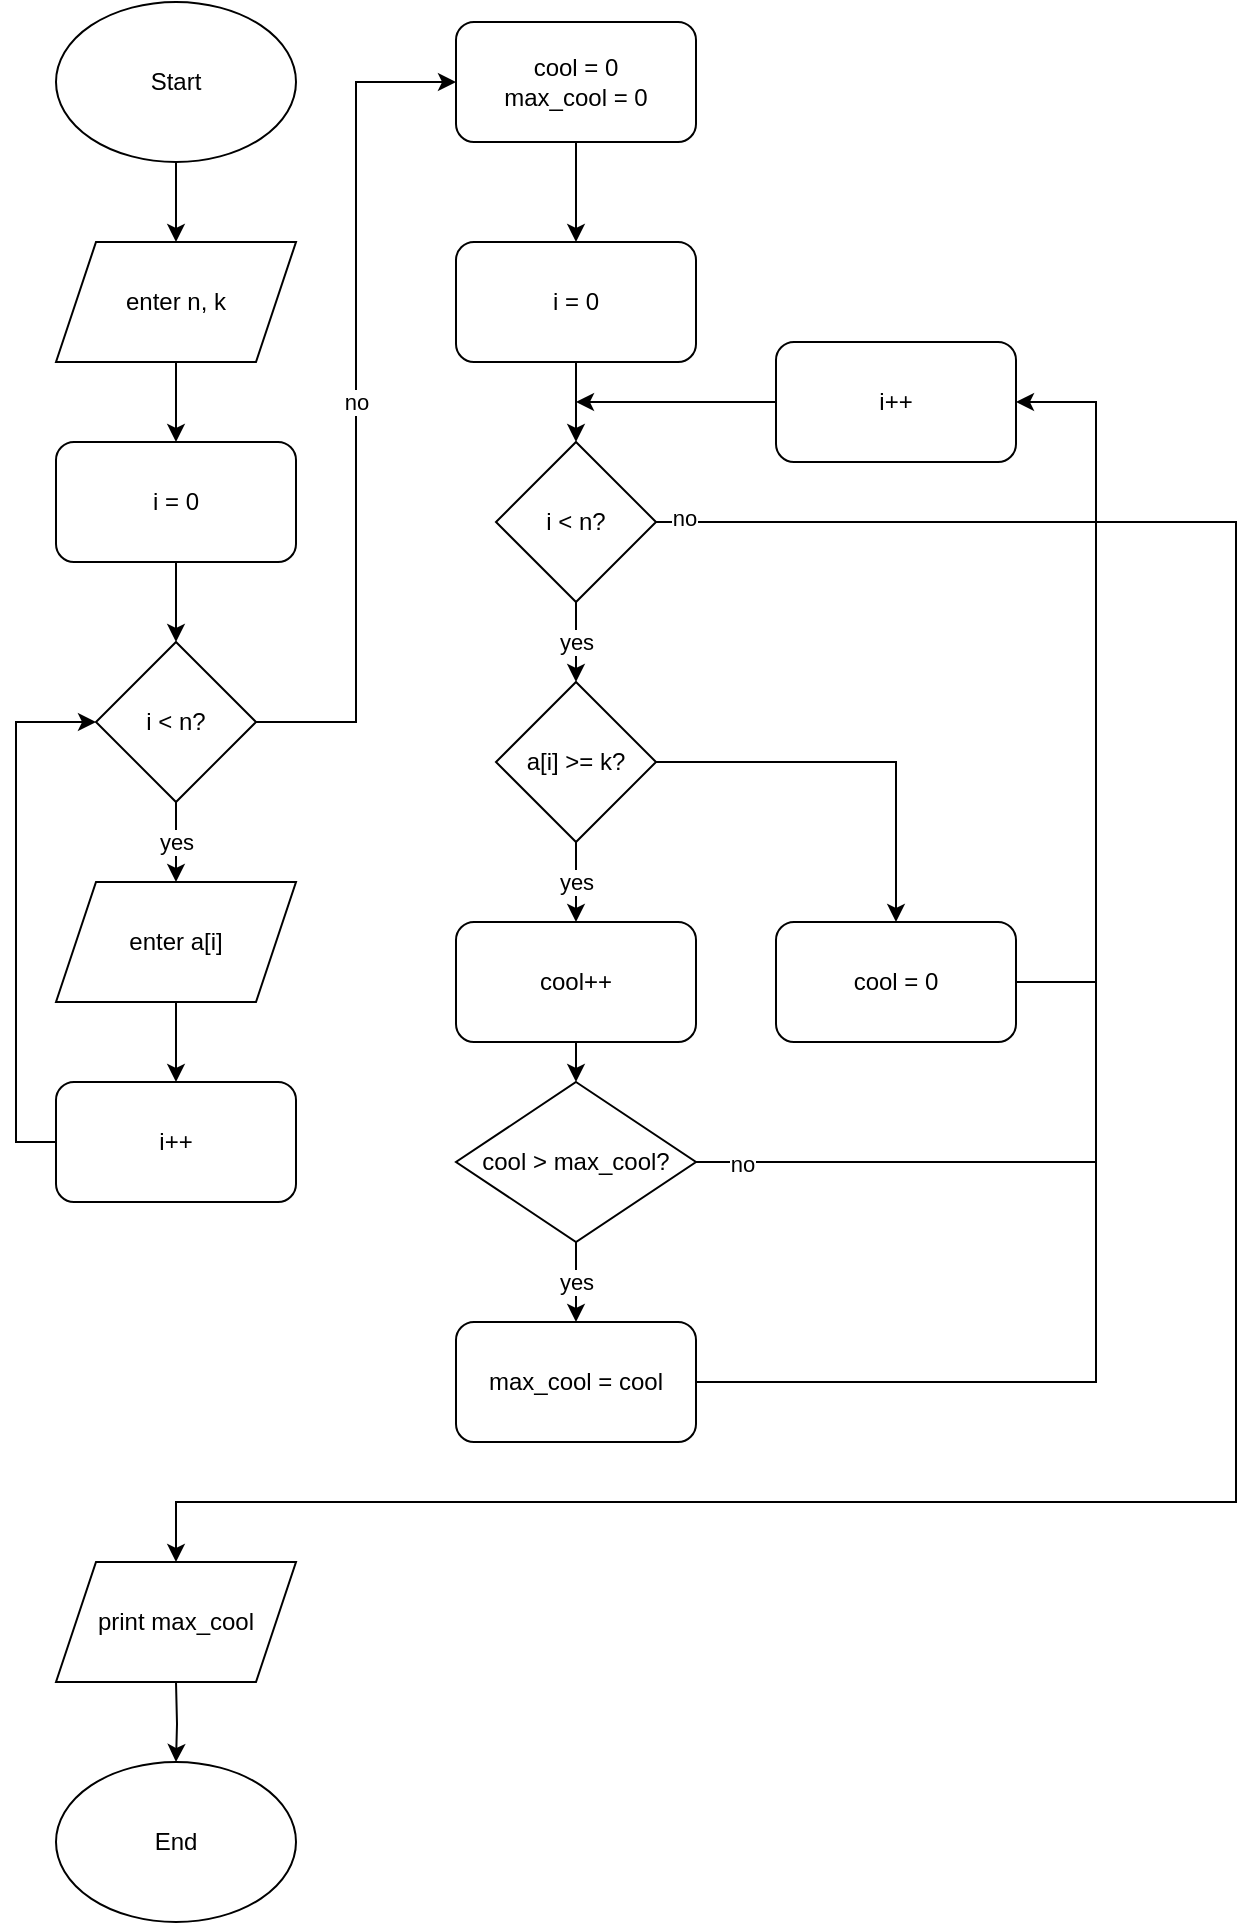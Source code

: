 <mxfile version="24.8.4">
  <diagram name="Page-1" id="I1ZIUi8mSxsxoO9wPNZH">
    <mxGraphModel dx="1658" dy="835" grid="1" gridSize="10" guides="1" tooltips="1" connect="1" arrows="1" fold="1" page="1" pageScale="1" pageWidth="1000" pageHeight="1000" math="0" shadow="0">
      <root>
        <mxCell id="0" />
        <mxCell id="1" parent="0" />
        <mxCell id="vielIPxmUZmTdx7i_PGs-2" value="Start" style="ellipse;whiteSpace=wrap;html=1;" vertex="1" parent="1">
          <mxGeometry x="80" width="120" height="80" as="geometry" />
        </mxCell>
        <mxCell id="vielIPxmUZmTdx7i_PGs-17" value="End" style="ellipse;whiteSpace=wrap;html=1;" vertex="1" parent="1">
          <mxGeometry x="80" y="880" width="120" height="80" as="geometry" />
        </mxCell>
        <mxCell id="vielIPxmUZmTdx7i_PGs-32" value="" style="endArrow=classic;html=1;rounded=0;exitX=0.5;exitY=1;exitDx=0;exitDy=0;" edge="1" parent="1" source="vielIPxmUZmTdx7i_PGs-2">
          <mxGeometry width="50" height="50" relative="1" as="geometry">
            <mxPoint x="160" y="130" as="sourcePoint" />
            <mxPoint x="140" y="120" as="targetPoint" />
          </mxGeometry>
        </mxCell>
        <mxCell id="vielIPxmUZmTdx7i_PGs-107" style="edgeStyle=orthogonalEdgeStyle;rounded=0;orthogonalLoop=1;jettySize=auto;html=1;exitX=0.5;exitY=1;exitDx=0;exitDy=0;entryX=0.5;entryY=0;entryDx=0;entryDy=0;" edge="1" parent="1" target="vielIPxmUZmTdx7i_PGs-17">
          <mxGeometry relative="1" as="geometry">
            <mxPoint x="140" y="840" as="sourcePoint" />
          </mxGeometry>
        </mxCell>
        <mxCell id="vielIPxmUZmTdx7i_PGs-119" style="edgeStyle=orthogonalEdgeStyle;rounded=0;orthogonalLoop=1;jettySize=auto;html=1;exitX=0.5;exitY=1;exitDx=0;exitDy=0;entryX=0.5;entryY=0;entryDx=0;entryDy=0;" edge="1" parent="1" source="vielIPxmUZmTdx7i_PGs-109" target="vielIPxmUZmTdx7i_PGs-110">
          <mxGeometry relative="1" as="geometry" />
        </mxCell>
        <mxCell id="vielIPxmUZmTdx7i_PGs-109" value="enter n, k" style="shape=parallelogram;perimeter=parallelogramPerimeter;whiteSpace=wrap;html=1;fixedSize=1;" vertex="1" parent="1">
          <mxGeometry x="80" y="120" width="120" height="60" as="geometry" />
        </mxCell>
        <mxCell id="vielIPxmUZmTdx7i_PGs-117" style="edgeStyle=orthogonalEdgeStyle;rounded=0;orthogonalLoop=1;jettySize=auto;html=1;exitX=0.5;exitY=1;exitDx=0;exitDy=0;entryX=0.5;entryY=0;entryDx=0;entryDy=0;" edge="1" parent="1" source="vielIPxmUZmTdx7i_PGs-110" target="vielIPxmUZmTdx7i_PGs-111">
          <mxGeometry relative="1" as="geometry" />
        </mxCell>
        <mxCell id="vielIPxmUZmTdx7i_PGs-110" value="i = 0" style="rounded=1;whiteSpace=wrap;html=1;" vertex="1" parent="1">
          <mxGeometry x="80" y="220" width="120" height="60" as="geometry" />
        </mxCell>
        <mxCell id="vielIPxmUZmTdx7i_PGs-115" value="yes" style="edgeStyle=orthogonalEdgeStyle;rounded=0;orthogonalLoop=1;jettySize=auto;html=1;exitX=0.5;exitY=1;exitDx=0;exitDy=0;entryX=0.5;entryY=0;entryDx=0;entryDy=0;" edge="1" parent="1" source="vielIPxmUZmTdx7i_PGs-111" target="vielIPxmUZmTdx7i_PGs-112">
          <mxGeometry relative="1" as="geometry" />
        </mxCell>
        <mxCell id="vielIPxmUZmTdx7i_PGs-120" value="no" style="edgeStyle=orthogonalEdgeStyle;rounded=0;orthogonalLoop=1;jettySize=auto;html=1;exitX=1;exitY=0.5;exitDx=0;exitDy=0;entryX=0;entryY=0.5;entryDx=0;entryDy=0;" edge="1" parent="1" source="vielIPxmUZmTdx7i_PGs-111" target="vielIPxmUZmTdx7i_PGs-118">
          <mxGeometry relative="1" as="geometry" />
        </mxCell>
        <mxCell id="vielIPxmUZmTdx7i_PGs-111" value="i &amp;lt; n?" style="rhombus;whiteSpace=wrap;html=1;" vertex="1" parent="1">
          <mxGeometry x="100" y="320" width="80" height="80" as="geometry" />
        </mxCell>
        <mxCell id="vielIPxmUZmTdx7i_PGs-116" style="edgeStyle=orthogonalEdgeStyle;rounded=0;orthogonalLoop=1;jettySize=auto;html=1;exitX=0.5;exitY=1;exitDx=0;exitDy=0;entryX=0.5;entryY=0;entryDx=0;entryDy=0;" edge="1" parent="1" source="vielIPxmUZmTdx7i_PGs-112" target="vielIPxmUZmTdx7i_PGs-113">
          <mxGeometry relative="1" as="geometry" />
        </mxCell>
        <mxCell id="vielIPxmUZmTdx7i_PGs-112" value="enter a[i]" style="shape=parallelogram;perimeter=parallelogramPerimeter;whiteSpace=wrap;html=1;fixedSize=1;" vertex="1" parent="1">
          <mxGeometry x="80" y="440" width="120" height="60" as="geometry" />
        </mxCell>
        <mxCell id="vielIPxmUZmTdx7i_PGs-114" style="edgeStyle=orthogonalEdgeStyle;rounded=0;orthogonalLoop=1;jettySize=auto;html=1;exitX=0;exitY=0.5;exitDx=0;exitDy=0;entryX=0;entryY=0.5;entryDx=0;entryDy=0;" edge="1" parent="1" source="vielIPxmUZmTdx7i_PGs-113" target="vielIPxmUZmTdx7i_PGs-111">
          <mxGeometry relative="1" as="geometry" />
        </mxCell>
        <mxCell id="vielIPxmUZmTdx7i_PGs-113" value="i++" style="rounded=1;whiteSpace=wrap;html=1;" vertex="1" parent="1">
          <mxGeometry x="80" y="540" width="120" height="60" as="geometry" />
        </mxCell>
        <mxCell id="vielIPxmUZmTdx7i_PGs-122" style="edgeStyle=orthogonalEdgeStyle;rounded=0;orthogonalLoop=1;jettySize=auto;html=1;exitX=0.5;exitY=1;exitDx=0;exitDy=0;entryX=0.5;entryY=0;entryDx=0;entryDy=0;" edge="1" parent="1" source="vielIPxmUZmTdx7i_PGs-118" target="vielIPxmUZmTdx7i_PGs-121">
          <mxGeometry relative="1" as="geometry" />
        </mxCell>
        <mxCell id="vielIPxmUZmTdx7i_PGs-118" value="&lt;div&gt;cool = 0&lt;/div&gt;&lt;div&gt;max_cool = 0&lt;/div&gt;" style="rounded=1;whiteSpace=wrap;html=1;" vertex="1" parent="1">
          <mxGeometry x="280" y="10" width="120" height="60" as="geometry" />
        </mxCell>
        <mxCell id="vielIPxmUZmTdx7i_PGs-124" style="edgeStyle=orthogonalEdgeStyle;rounded=0;orthogonalLoop=1;jettySize=auto;html=1;exitX=0.5;exitY=1;exitDx=0;exitDy=0;entryX=0.5;entryY=0;entryDx=0;entryDy=0;" edge="1" parent="1" source="vielIPxmUZmTdx7i_PGs-121" target="vielIPxmUZmTdx7i_PGs-123">
          <mxGeometry relative="1" as="geometry" />
        </mxCell>
        <mxCell id="vielIPxmUZmTdx7i_PGs-121" value="i = 0" style="rounded=1;whiteSpace=wrap;html=1;" vertex="1" parent="1">
          <mxGeometry x="280" y="120" width="120" height="60" as="geometry" />
        </mxCell>
        <mxCell id="vielIPxmUZmTdx7i_PGs-142" value="yes" style="edgeStyle=orthogonalEdgeStyle;rounded=0;orthogonalLoop=1;jettySize=auto;html=1;exitX=0.5;exitY=1;exitDx=0;exitDy=0;entryX=0.5;entryY=0;entryDx=0;entryDy=0;" edge="1" parent="1" source="vielIPxmUZmTdx7i_PGs-123" target="vielIPxmUZmTdx7i_PGs-128">
          <mxGeometry relative="1" as="geometry" />
        </mxCell>
        <mxCell id="vielIPxmUZmTdx7i_PGs-148" style="edgeStyle=orthogonalEdgeStyle;rounded=0;orthogonalLoop=1;jettySize=auto;html=1;exitX=1;exitY=0.5;exitDx=0;exitDy=0;entryX=0.5;entryY=0;entryDx=0;entryDy=0;" edge="1" parent="1" source="vielIPxmUZmTdx7i_PGs-123" target="vielIPxmUZmTdx7i_PGs-147">
          <mxGeometry relative="1" as="geometry">
            <Array as="points">
              <mxPoint x="670" y="260" />
              <mxPoint x="670" y="750" />
              <mxPoint x="140" y="750" />
            </Array>
          </mxGeometry>
        </mxCell>
        <mxCell id="vielIPxmUZmTdx7i_PGs-149" value="no" style="edgeLabel;html=1;align=center;verticalAlign=middle;resizable=0;points=[];" vertex="1" connectable="0" parent="vielIPxmUZmTdx7i_PGs-148">
          <mxGeometry x="-0.979" y="2" relative="1" as="geometry">
            <mxPoint as="offset" />
          </mxGeometry>
        </mxCell>
        <mxCell id="vielIPxmUZmTdx7i_PGs-123" value="i &amp;lt; n?" style="rhombus;whiteSpace=wrap;html=1;" vertex="1" parent="1">
          <mxGeometry x="300" y="220" width="80" height="80" as="geometry" />
        </mxCell>
        <mxCell id="vielIPxmUZmTdx7i_PGs-133" value="yes" style="edgeStyle=orthogonalEdgeStyle;rounded=0;orthogonalLoop=1;jettySize=auto;html=1;exitX=0.5;exitY=1;exitDx=0;exitDy=0;entryX=0.5;entryY=0;entryDx=0;entryDy=0;" edge="1" parent="1" source="vielIPxmUZmTdx7i_PGs-128" target="vielIPxmUZmTdx7i_PGs-129">
          <mxGeometry relative="1" as="geometry" />
        </mxCell>
        <mxCell id="vielIPxmUZmTdx7i_PGs-137" style="edgeStyle=orthogonalEdgeStyle;rounded=0;orthogonalLoop=1;jettySize=auto;html=1;exitX=1;exitY=0.5;exitDx=0;exitDy=0;entryX=0.5;entryY=0;entryDx=0;entryDy=0;" edge="1" parent="1" source="vielIPxmUZmTdx7i_PGs-128" target="vielIPxmUZmTdx7i_PGs-136">
          <mxGeometry relative="1" as="geometry" />
        </mxCell>
        <mxCell id="vielIPxmUZmTdx7i_PGs-128" value="a[i] &amp;gt;= k?" style="rhombus;whiteSpace=wrap;html=1;" vertex="1" parent="1">
          <mxGeometry x="300" y="340" width="80" height="80" as="geometry" />
        </mxCell>
        <mxCell id="vielIPxmUZmTdx7i_PGs-132" style="edgeStyle=orthogonalEdgeStyle;rounded=0;orthogonalLoop=1;jettySize=auto;html=1;exitX=0.5;exitY=1;exitDx=0;exitDy=0;entryX=0.5;entryY=0;entryDx=0;entryDy=0;" edge="1" parent="1" source="vielIPxmUZmTdx7i_PGs-129" target="vielIPxmUZmTdx7i_PGs-130">
          <mxGeometry relative="1" as="geometry" />
        </mxCell>
        <mxCell id="vielIPxmUZmTdx7i_PGs-129" value="cool++" style="rounded=1;whiteSpace=wrap;html=1;" vertex="1" parent="1">
          <mxGeometry x="280" y="460" width="120" height="60" as="geometry" />
        </mxCell>
        <mxCell id="vielIPxmUZmTdx7i_PGs-135" value="yes" style="edgeStyle=orthogonalEdgeStyle;rounded=0;orthogonalLoop=1;jettySize=auto;html=1;exitX=0.5;exitY=1;exitDx=0;exitDy=0;entryX=0.5;entryY=0;entryDx=0;entryDy=0;" edge="1" parent="1" source="vielIPxmUZmTdx7i_PGs-130" target="vielIPxmUZmTdx7i_PGs-134">
          <mxGeometry relative="1" as="geometry" />
        </mxCell>
        <mxCell id="vielIPxmUZmTdx7i_PGs-130" value="cool &amp;gt; max_cool?" style="rhombus;whiteSpace=wrap;html=1;" vertex="1" parent="1">
          <mxGeometry x="280" y="540" width="120" height="80" as="geometry" />
        </mxCell>
        <mxCell id="vielIPxmUZmTdx7i_PGs-134" value="max_cool = cool" style="rounded=1;whiteSpace=wrap;html=1;" vertex="1" parent="1">
          <mxGeometry x="280" y="660" width="120" height="60" as="geometry" />
        </mxCell>
        <mxCell id="vielIPxmUZmTdx7i_PGs-136" value="cool = 0" style="rounded=1;whiteSpace=wrap;html=1;" vertex="1" parent="1">
          <mxGeometry x="440" y="460" width="120" height="60" as="geometry" />
        </mxCell>
        <mxCell id="vielIPxmUZmTdx7i_PGs-139" value="" style="endArrow=classic;html=1;rounded=0;exitX=1;exitY=0.5;exitDx=0;exitDy=0;entryX=1;entryY=0.5;entryDx=0;entryDy=0;" edge="1" parent="1" source="vielIPxmUZmTdx7i_PGs-130" target="vielIPxmUZmTdx7i_PGs-140">
          <mxGeometry width="50" height="50" relative="1" as="geometry">
            <mxPoint x="430" y="590" as="sourcePoint" />
            <mxPoint x="560" y="200" as="targetPoint" />
            <Array as="points">
              <mxPoint x="600" y="580" />
              <mxPoint x="600" y="200" />
            </Array>
          </mxGeometry>
        </mxCell>
        <mxCell id="vielIPxmUZmTdx7i_PGs-143" value="no" style="edgeLabel;html=1;align=center;verticalAlign=middle;resizable=0;points=[];" vertex="1" connectable="0" parent="vielIPxmUZmTdx7i_PGs-139">
          <mxGeometry x="-0.925" y="-1" relative="1" as="geometry">
            <mxPoint as="offset" />
          </mxGeometry>
        </mxCell>
        <mxCell id="vielIPxmUZmTdx7i_PGs-140" value="i++" style="rounded=1;whiteSpace=wrap;html=1;" vertex="1" parent="1">
          <mxGeometry x="440" y="170" width="120" height="60" as="geometry" />
        </mxCell>
        <mxCell id="vielIPxmUZmTdx7i_PGs-141" value="" style="endArrow=classic;html=1;rounded=0;exitX=0;exitY=0.5;exitDx=0;exitDy=0;" edge="1" parent="1" source="vielIPxmUZmTdx7i_PGs-140">
          <mxGeometry width="50" height="50" relative="1" as="geometry">
            <mxPoint x="360" y="240" as="sourcePoint" />
            <mxPoint x="340" y="200" as="targetPoint" />
          </mxGeometry>
        </mxCell>
        <mxCell id="vielIPxmUZmTdx7i_PGs-144" value="" style="endArrow=none;html=1;rounded=0;exitX=1;exitY=0.5;exitDx=0;exitDy=0;" edge="1" parent="1" source="vielIPxmUZmTdx7i_PGs-136">
          <mxGeometry width="50" height="50" relative="1" as="geometry">
            <mxPoint x="530" y="410" as="sourcePoint" />
            <mxPoint x="600" y="490" as="targetPoint" />
          </mxGeometry>
        </mxCell>
        <mxCell id="vielIPxmUZmTdx7i_PGs-145" value="" style="endArrow=none;html=1;rounded=0;exitX=1;exitY=0.5;exitDx=0;exitDy=0;" edge="1" parent="1" source="vielIPxmUZmTdx7i_PGs-134">
          <mxGeometry width="50" height="50" relative="1" as="geometry">
            <mxPoint x="450" y="680" as="sourcePoint" />
            <mxPoint x="600" y="580" as="targetPoint" />
            <Array as="points">
              <mxPoint x="600" y="690" />
            </Array>
          </mxGeometry>
        </mxCell>
        <mxCell id="vielIPxmUZmTdx7i_PGs-147" value="print max_cool" style="shape=parallelogram;perimeter=parallelogramPerimeter;whiteSpace=wrap;html=1;fixedSize=1;" vertex="1" parent="1">
          <mxGeometry x="80" y="780" width="120" height="60" as="geometry" />
        </mxCell>
      </root>
    </mxGraphModel>
  </diagram>
</mxfile>

